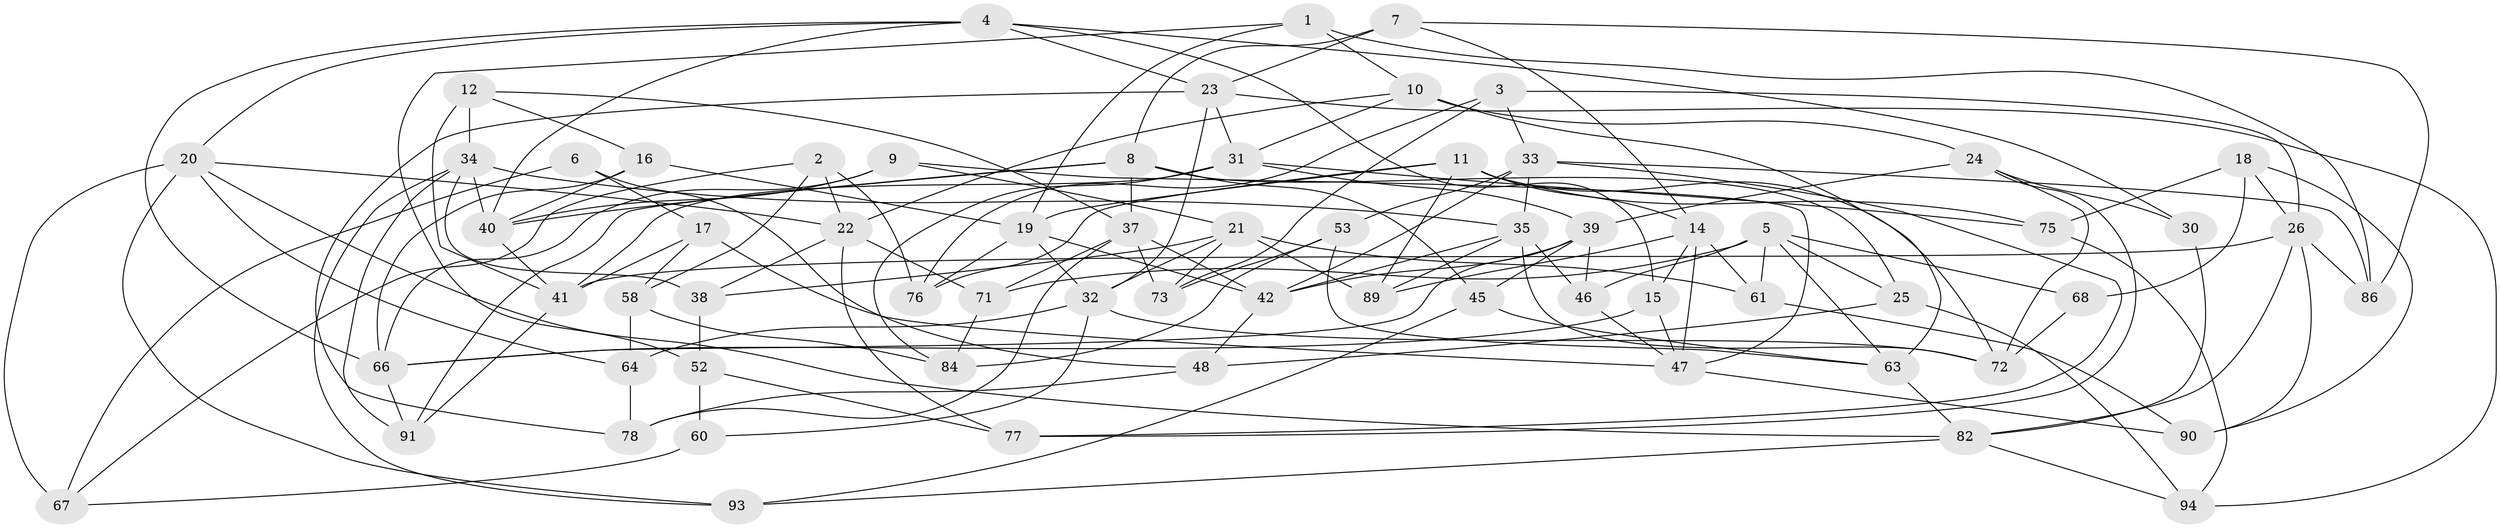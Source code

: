// Generated by graph-tools (version 1.1) at 2025/24/03/03/25 07:24:29]
// undirected, 66 vertices, 156 edges
graph export_dot {
graph [start="1"]
  node [color=gray90,style=filled];
  1;
  2;
  3;
  4 [super="+36"];
  5 [super="+81"];
  6;
  7;
  8 [super="+13"];
  9;
  10 [super="+56"];
  11 [super="+29"];
  12;
  14 [super="+59"];
  15;
  16;
  17;
  18;
  19 [super="+88"];
  20 [super="+80"];
  21 [super="+27"];
  22 [super="+28"];
  23 [super="+44"];
  24 [super="+54"];
  25;
  26 [super="+57"];
  30;
  31 [super="+43"];
  32 [super="+62"];
  33 [super="+50"];
  34 [super="+65"];
  35 [super="+51"];
  37 [super="+49"];
  38;
  39 [super="+70"];
  40 [super="+55"];
  41 [super="+74"];
  42 [super="+69"];
  45;
  46;
  47 [super="+79"];
  48;
  52;
  53;
  58;
  60;
  61;
  63 [super="+83"];
  64;
  66 [super="+87"];
  67 [super="+92"];
  68;
  71;
  72 [super="+95"];
  73;
  75;
  76;
  77;
  78;
  82 [super="+85"];
  84;
  86;
  89;
  90;
  91;
  93;
  94;
  1 -- 86;
  1 -- 52;
  1 -- 10;
  1 -- 19;
  2 -- 67;
  2 -- 76;
  2 -- 58;
  2 -- 22;
  3 -- 73;
  3 -- 76;
  3 -- 26;
  3 -- 33;
  4 -- 23;
  4 -- 30;
  4 -- 15;
  4 -- 40;
  4 -- 66;
  4 -- 20;
  5 -- 63;
  5 -- 61;
  5 -- 46;
  5 -- 25;
  5 -- 68;
  5 -- 71;
  6 -- 67 [weight=2];
  6 -- 17;
  6 -- 48;
  7 -- 86;
  7 -- 23;
  7 -- 14;
  7 -- 8;
  8 -- 45;
  8 -- 91;
  8 -- 40;
  8 -- 25;
  8 -- 37;
  9 -- 47;
  9 -- 40;
  9 -- 21;
  9 -- 66;
  10 -- 22;
  10 -- 63 [weight=2];
  10 -- 24;
  10 -- 31;
  11 -- 72;
  11 -- 89;
  11 -- 19;
  11 -- 75;
  11 -- 76;
  11 -- 14;
  12 -- 41;
  12 -- 16;
  12 -- 37;
  12 -- 34;
  14 -- 89;
  14 -- 61;
  14 -- 15;
  14 -- 47;
  15 -- 47;
  15 -- 66;
  16 -- 19;
  16 -- 66;
  16 -- 40;
  17 -- 41;
  17 -- 58;
  17 -- 47;
  18 -- 68;
  18 -- 26;
  18 -- 90;
  18 -- 75;
  19 -- 32;
  19 -- 42;
  19 -- 76;
  20 -- 64;
  20 -- 82;
  20 -- 93;
  20 -- 22;
  20 -- 67;
  21 -- 73;
  21 -- 89;
  21 -- 32;
  21 -- 61;
  21 -- 38;
  22 -- 38;
  22 -- 71;
  22 -- 77;
  23 -- 78;
  23 -- 32;
  23 -- 94;
  23 -- 31;
  24 -- 77;
  24 -- 39;
  24 -- 30 [weight=2];
  24 -- 72;
  25 -- 94;
  25 -- 48;
  26 -- 82;
  26 -- 90;
  26 -- 86;
  26 -- 41;
  30 -- 82;
  31 -- 75;
  31 -- 39;
  31 -- 41;
  31 -- 84;
  32 -- 64;
  32 -- 60;
  32 -- 72;
  33 -- 86;
  33 -- 77;
  33 -- 42;
  33 -- 53;
  33 -- 35;
  34 -- 93;
  34 -- 38;
  34 -- 35;
  34 -- 40;
  34 -- 91;
  35 -- 89;
  35 -- 46;
  35 -- 72;
  35 -- 42;
  37 -- 78;
  37 -- 42;
  37 -- 73;
  37 -- 71;
  38 -- 52;
  39 -- 42;
  39 -- 45;
  39 -- 46;
  39 -- 66;
  40 -- 41;
  41 -- 91;
  42 -- 48;
  45 -- 93;
  45 -- 63;
  46 -- 47;
  47 -- 90;
  48 -- 78;
  52 -- 60;
  52 -- 77;
  53 -- 84;
  53 -- 73;
  53 -- 63;
  58 -- 64;
  58 -- 84;
  60 -- 67 [weight=2];
  61 -- 90;
  63 -- 82;
  64 -- 78;
  66 -- 91;
  68 -- 72 [weight=2];
  71 -- 84;
  75 -- 94;
  82 -- 93;
  82 -- 94;
}
